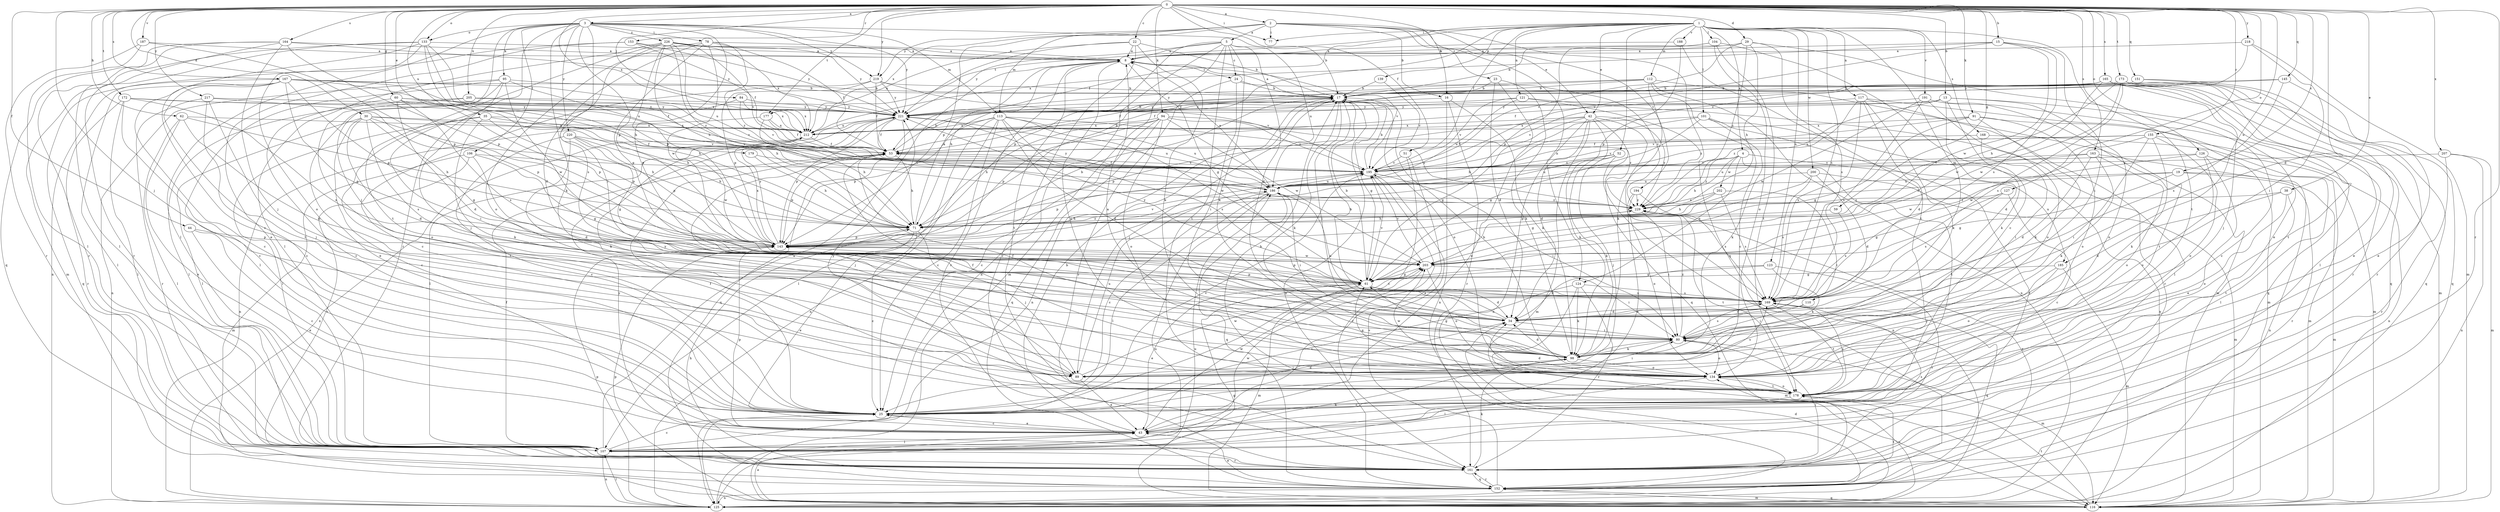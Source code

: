 strict digraph  {
0;
1;
2;
3;
4;
5;
8;
13;
15;
16;
17;
19;
22;
23;
24;
25;
29;
30;
34;
35;
38;
42;
43;
44;
51;
52;
53;
59;
60;
61;
62;
71;
77;
78;
80;
84;
89;
91;
94;
95;
98;
101;
104;
106;
107;
110;
112;
113;
116;
117;
121;
123;
124;
125;
126;
127;
133;
134;
139;
143;
145;
151;
152;
153;
155;
161;
163;
164;
165;
167;
168;
169;
172;
173;
177;
178;
179;
185;
186;
187;
188;
191;
194;
195;
200;
202;
203;
205;
207;
212;
217;
218;
219;
220;
221;
226;
229;
0 -> 2  [label=a];
0 -> 3  [label=a];
0 -> 13  [label=b];
0 -> 15  [label=b];
0 -> 16  [label=b];
0 -> 19  [label=c];
0 -> 22  [label=c];
0 -> 29  [label=d];
0 -> 30  [label=d];
0 -> 34  [label=d];
0 -> 35  [label=e];
0 -> 38  [label=e];
0 -> 44  [label=f];
0 -> 51  [label=f];
0 -> 59  [label=g];
0 -> 60  [label=g];
0 -> 62  [label=h];
0 -> 77  [label=i];
0 -> 84  [label=j];
0 -> 89  [label=j];
0 -> 91  [label=k];
0 -> 94  [label=k];
0 -> 126  [label=o];
0 -> 127  [label=o];
0 -> 133  [label=o];
0 -> 145  [label=q];
0 -> 151  [label=q];
0 -> 153  [label=r];
0 -> 155  [label=r];
0 -> 161  [label=r];
0 -> 163  [label=s];
0 -> 164  [label=s];
0 -> 165  [label=s];
0 -> 167  [label=s];
0 -> 172  [label=t];
0 -> 173  [label=t];
0 -> 177  [label=t];
0 -> 179  [label=u];
0 -> 185  [label=u];
0 -> 187  [label=v];
0 -> 205  [label=x];
0 -> 207  [label=x];
0 -> 212  [label=x];
0 -> 217  [label=y];
0 -> 218  [label=y];
0 -> 219  [label=y];
1 -> 4  [label=a];
1 -> 42  [label=e];
1 -> 51  [label=f];
1 -> 52  [label=f];
1 -> 53  [label=f];
1 -> 71  [label=h];
1 -> 77  [label=i];
1 -> 101  [label=l];
1 -> 104  [label=l];
1 -> 110  [label=m];
1 -> 112  [label=m];
1 -> 117  [label=n];
1 -> 121  [label=n];
1 -> 123  [label=n];
1 -> 139  [label=p];
1 -> 168  [label=s];
1 -> 169  [label=s];
1 -> 177  [label=t];
1 -> 178  [label=t];
1 -> 188  [label=v];
1 -> 191  [label=v];
1 -> 200  [label=w];
2 -> 5  [label=a];
2 -> 16  [label=b];
2 -> 23  [label=c];
2 -> 42  [label=e];
2 -> 77  [label=i];
2 -> 113  [label=m];
2 -> 124  [label=n];
2 -> 143  [label=p];
2 -> 152  [label=q];
2 -> 194  [label=v];
2 -> 212  [label=x];
2 -> 219  [label=y];
3 -> 17  [label=b];
3 -> 78  [label=i];
3 -> 80  [label=i];
3 -> 89  [label=j];
3 -> 95  [label=k];
3 -> 98  [label=k];
3 -> 106  [label=l];
3 -> 107  [label=l];
3 -> 113  [label=m];
3 -> 133  [label=o];
3 -> 143  [label=p];
3 -> 161  [label=r];
3 -> 169  [label=s];
3 -> 219  [label=y];
3 -> 220  [label=y];
3 -> 221  [label=y];
3 -> 226  [label=z];
4 -> 71  [label=h];
4 -> 124  [label=n];
4 -> 178  [label=t];
4 -> 185  [label=u];
4 -> 195  [label=v];
4 -> 202  [label=w];
4 -> 229  [label=z];
5 -> 8  [label=a];
5 -> 24  [label=c];
5 -> 34  [label=d];
5 -> 98  [label=k];
5 -> 116  [label=m];
5 -> 125  [label=n];
5 -> 143  [label=p];
5 -> 178  [label=t];
5 -> 186  [label=u];
5 -> 221  [label=y];
8 -> 24  [label=c];
8 -> 61  [label=g];
8 -> 71  [label=h];
8 -> 134  [label=o];
8 -> 161  [label=r];
8 -> 178  [label=t];
8 -> 195  [label=v];
13 -> 25  [label=c];
13 -> 34  [label=d];
13 -> 98  [label=k];
13 -> 134  [label=o];
13 -> 186  [label=u];
13 -> 195  [label=v];
13 -> 221  [label=y];
15 -> 8  [label=a];
15 -> 80  [label=i];
15 -> 169  [label=s];
15 -> 195  [label=v];
15 -> 203  [label=w];
15 -> 212  [label=x];
16 -> 98  [label=k];
16 -> 125  [label=n];
16 -> 161  [label=r];
16 -> 221  [label=y];
17 -> 8  [label=a];
17 -> 61  [label=g];
17 -> 80  [label=i];
17 -> 89  [label=j];
17 -> 98  [label=k];
17 -> 125  [label=n];
17 -> 134  [label=o];
17 -> 221  [label=y];
19 -> 61  [label=g];
19 -> 116  [label=m];
19 -> 161  [label=r];
19 -> 186  [label=u];
19 -> 229  [label=z];
22 -> 8  [label=a];
22 -> 17  [label=b];
22 -> 98  [label=k];
22 -> 161  [label=r];
22 -> 212  [label=x];
22 -> 221  [label=y];
23 -> 17  [label=b];
23 -> 34  [label=d];
23 -> 43  [label=e];
23 -> 98  [label=k];
24 -> 17  [label=b];
24 -> 80  [label=i];
24 -> 161  [label=r];
24 -> 229  [label=z];
25 -> 34  [label=d];
25 -> 43  [label=e];
25 -> 53  [label=f];
25 -> 195  [label=v];
29 -> 8  [label=a];
29 -> 17  [label=b];
29 -> 43  [label=e];
29 -> 71  [label=h];
29 -> 169  [label=s];
29 -> 195  [label=v];
29 -> 229  [label=z];
30 -> 25  [label=c];
30 -> 34  [label=d];
30 -> 61  [label=g];
30 -> 71  [label=h];
30 -> 107  [label=l];
30 -> 169  [label=s];
30 -> 195  [label=v];
30 -> 212  [label=x];
34 -> 17  [label=b];
34 -> 80  [label=i];
34 -> 186  [label=u];
35 -> 98  [label=k];
35 -> 107  [label=l];
35 -> 143  [label=p];
35 -> 178  [label=t];
35 -> 195  [label=v];
35 -> 212  [label=x];
38 -> 34  [label=d];
38 -> 134  [label=o];
38 -> 178  [label=t];
38 -> 229  [label=z];
42 -> 34  [label=d];
42 -> 61  [label=g];
42 -> 98  [label=k];
42 -> 116  [label=m];
42 -> 125  [label=n];
42 -> 143  [label=p];
42 -> 152  [label=q];
42 -> 169  [label=s];
42 -> 212  [label=x];
42 -> 229  [label=z];
43 -> 17  [label=b];
43 -> 25  [label=c];
43 -> 107  [label=l];
43 -> 143  [label=p];
43 -> 203  [label=w];
44 -> 25  [label=c];
44 -> 43  [label=e];
44 -> 143  [label=p];
51 -> 25  [label=c];
51 -> 43  [label=e];
51 -> 195  [label=v];
52 -> 89  [label=j];
52 -> 98  [label=k];
52 -> 125  [label=n];
52 -> 186  [label=u];
52 -> 195  [label=v];
53 -> 17  [label=b];
53 -> 71  [label=h];
53 -> 89  [label=j];
53 -> 143  [label=p];
53 -> 195  [label=v];
59 -> 71  [label=h];
59 -> 169  [label=s];
60 -> 25  [label=c];
60 -> 34  [label=d];
60 -> 143  [label=p];
60 -> 169  [label=s];
60 -> 212  [label=x];
60 -> 221  [label=y];
61 -> 17  [label=b];
61 -> 34  [label=d];
61 -> 43  [label=e];
61 -> 116  [label=m];
61 -> 143  [label=p];
61 -> 169  [label=s];
61 -> 195  [label=v];
61 -> 221  [label=y];
62 -> 34  [label=d];
62 -> 43  [label=e];
62 -> 71  [label=h];
62 -> 107  [label=l];
62 -> 212  [label=x];
71 -> 8  [label=a];
71 -> 25  [label=c];
71 -> 43  [label=e];
71 -> 89  [label=j];
71 -> 143  [label=p];
71 -> 229  [label=z];
78 -> 8  [label=a];
78 -> 34  [label=d];
78 -> 53  [label=f];
78 -> 61  [label=g];
78 -> 134  [label=o];
78 -> 203  [label=w];
78 -> 229  [label=z];
80 -> 98  [label=k];
80 -> 116  [label=m];
80 -> 134  [label=o];
80 -> 169  [label=s];
80 -> 229  [label=z];
84 -> 80  [label=i];
84 -> 195  [label=v];
84 -> 212  [label=x];
84 -> 221  [label=y];
89 -> 43  [label=e];
89 -> 80  [label=i];
89 -> 169  [label=s];
89 -> 186  [label=u];
89 -> 203  [label=w];
89 -> 221  [label=y];
91 -> 61  [label=g];
91 -> 98  [label=k];
91 -> 116  [label=m];
91 -> 134  [label=o];
91 -> 195  [label=v];
91 -> 212  [label=x];
94 -> 25  [label=c];
94 -> 71  [label=h];
94 -> 134  [label=o];
94 -> 143  [label=p];
94 -> 152  [label=q];
94 -> 195  [label=v];
94 -> 203  [label=w];
94 -> 212  [label=x];
94 -> 229  [label=z];
95 -> 17  [label=b];
95 -> 43  [label=e];
95 -> 71  [label=h];
95 -> 89  [label=j];
95 -> 107  [label=l];
95 -> 125  [label=n];
95 -> 203  [label=w];
98 -> 8  [label=a];
98 -> 34  [label=d];
98 -> 53  [label=f];
98 -> 61  [label=g];
98 -> 80  [label=i];
98 -> 89  [label=j];
98 -> 134  [label=o];
101 -> 61  [label=g];
101 -> 71  [label=h];
101 -> 98  [label=k];
101 -> 125  [label=n];
101 -> 161  [label=r];
101 -> 212  [label=x];
104 -> 8  [label=a];
104 -> 25  [label=c];
104 -> 134  [label=o];
104 -> 143  [label=p];
104 -> 178  [label=t];
106 -> 34  [label=d];
106 -> 61  [label=g];
106 -> 116  [label=m];
106 -> 161  [label=r];
106 -> 195  [label=v];
107 -> 8  [label=a];
107 -> 25  [label=c];
107 -> 53  [label=f];
107 -> 98  [label=k];
107 -> 125  [label=n];
107 -> 161  [label=r];
107 -> 169  [label=s];
107 -> 203  [label=w];
110 -> 34  [label=d];
110 -> 80  [label=i];
112 -> 17  [label=b];
112 -> 25  [label=c];
112 -> 53  [label=f];
112 -> 98  [label=k];
112 -> 116  [label=m];
112 -> 125  [label=n];
112 -> 221  [label=y];
113 -> 25  [label=c];
113 -> 34  [label=d];
113 -> 107  [label=l];
113 -> 125  [label=n];
113 -> 143  [label=p];
113 -> 169  [label=s];
113 -> 186  [label=u];
113 -> 203  [label=w];
113 -> 212  [label=x];
113 -> 229  [label=z];
116 -> 43  [label=e];
116 -> 143  [label=p];
116 -> 152  [label=q];
116 -> 178  [label=t];
116 -> 186  [label=u];
117 -> 34  [label=d];
117 -> 98  [label=k];
117 -> 107  [label=l];
117 -> 116  [label=m];
117 -> 169  [label=s];
117 -> 221  [label=y];
117 -> 229  [label=z];
121 -> 161  [label=r];
121 -> 186  [label=u];
121 -> 195  [label=v];
121 -> 221  [label=y];
121 -> 229  [label=z];
123 -> 34  [label=d];
123 -> 61  [label=g];
123 -> 98  [label=k];
123 -> 161  [label=r];
124 -> 25  [label=c];
124 -> 98  [label=k];
124 -> 116  [label=m];
124 -> 161  [label=r];
124 -> 169  [label=s];
125 -> 34  [label=d];
125 -> 61  [label=g];
125 -> 107  [label=l];
125 -> 134  [label=o];
125 -> 143  [label=p];
125 -> 186  [label=u];
125 -> 212  [label=x];
126 -> 43  [label=e];
126 -> 107  [label=l];
126 -> 134  [label=o];
126 -> 195  [label=v];
126 -> 203  [label=w];
127 -> 25  [label=c];
127 -> 61  [label=g];
127 -> 169  [label=s];
127 -> 229  [label=z];
133 -> 8  [label=a];
133 -> 25  [label=c];
133 -> 71  [label=h];
133 -> 116  [label=m];
133 -> 134  [label=o];
133 -> 161  [label=r];
133 -> 186  [label=u];
133 -> 195  [label=v];
134 -> 17  [label=b];
134 -> 53  [label=f];
134 -> 61  [label=g];
134 -> 107  [label=l];
134 -> 178  [label=t];
134 -> 203  [label=w];
139 -> 17  [label=b];
139 -> 195  [label=v];
143 -> 17  [label=b];
143 -> 195  [label=v];
143 -> 203  [label=w];
143 -> 212  [label=x];
143 -> 221  [label=y];
145 -> 17  [label=b];
145 -> 43  [label=e];
145 -> 169  [label=s];
145 -> 212  [label=x];
151 -> 17  [label=b];
151 -> 43  [label=e];
151 -> 53  [label=f];
151 -> 152  [label=q];
152 -> 17  [label=b];
152 -> 43  [label=e];
152 -> 71  [label=h];
152 -> 116  [label=m];
152 -> 125  [label=n];
152 -> 161  [label=r];
152 -> 178  [label=t];
152 -> 195  [label=v];
152 -> 229  [label=z];
153 -> 8  [label=a];
153 -> 43  [label=e];
153 -> 53  [label=f];
153 -> 125  [label=n];
153 -> 221  [label=y];
155 -> 53  [label=f];
155 -> 80  [label=i];
155 -> 98  [label=k];
155 -> 125  [label=n];
155 -> 134  [label=o];
155 -> 195  [label=v];
155 -> 203  [label=w];
161 -> 80  [label=i];
161 -> 98  [label=k];
161 -> 152  [label=q];
161 -> 221  [label=y];
163 -> 34  [label=d];
163 -> 98  [label=k];
163 -> 125  [label=n];
163 -> 134  [label=o];
163 -> 186  [label=u];
163 -> 195  [label=v];
164 -> 8  [label=a];
164 -> 89  [label=j];
164 -> 107  [label=l];
164 -> 143  [label=p];
164 -> 152  [label=q];
164 -> 161  [label=r];
164 -> 221  [label=y];
165 -> 17  [label=b];
165 -> 53  [label=f];
165 -> 89  [label=j];
165 -> 116  [label=m];
165 -> 152  [label=q];
165 -> 161  [label=r];
165 -> 178  [label=t];
165 -> 203  [label=w];
165 -> 221  [label=y];
167 -> 17  [label=b];
167 -> 25  [label=c];
167 -> 53  [label=f];
167 -> 61  [label=g];
167 -> 71  [label=h];
167 -> 107  [label=l];
167 -> 143  [label=p];
167 -> 152  [label=q];
167 -> 178  [label=t];
167 -> 212  [label=x];
168 -> 53  [label=f];
168 -> 80  [label=i];
168 -> 116  [label=m];
169 -> 34  [label=d];
169 -> 143  [label=p];
169 -> 152  [label=q];
169 -> 178  [label=t];
172 -> 25  [label=c];
172 -> 71  [label=h];
172 -> 107  [label=l];
172 -> 161  [label=r];
172 -> 169  [label=s];
172 -> 221  [label=y];
173 -> 17  [label=b];
173 -> 71  [label=h];
173 -> 107  [label=l];
173 -> 152  [label=q];
173 -> 161  [label=r];
173 -> 169  [label=s];
173 -> 203  [label=w];
177 -> 53  [label=f];
177 -> 71  [label=h];
177 -> 125  [label=n];
177 -> 212  [label=x];
178 -> 17  [label=b];
178 -> 25  [label=c];
178 -> 34  [label=d];
178 -> 134  [label=o];
178 -> 169  [label=s];
178 -> 221  [label=y];
179 -> 71  [label=h];
179 -> 195  [label=v];
185 -> 61  [label=g];
185 -> 89  [label=j];
185 -> 116  [label=m];
185 -> 134  [label=o];
186 -> 8  [label=a];
186 -> 25  [label=c];
186 -> 80  [label=i];
186 -> 107  [label=l];
186 -> 152  [label=q];
186 -> 221  [label=y];
186 -> 229  [label=z];
187 -> 8  [label=a];
187 -> 107  [label=l];
187 -> 143  [label=p];
187 -> 161  [label=r];
188 -> 8  [label=a];
188 -> 143  [label=p];
188 -> 178  [label=t];
191 -> 134  [label=o];
191 -> 152  [label=q];
191 -> 169  [label=s];
191 -> 178  [label=t];
191 -> 203  [label=w];
191 -> 221  [label=y];
194 -> 43  [label=e];
194 -> 134  [label=o];
194 -> 169  [label=s];
194 -> 229  [label=z];
195 -> 17  [label=b];
195 -> 53  [label=f];
195 -> 80  [label=i];
195 -> 143  [label=p];
195 -> 161  [label=r];
195 -> 186  [label=u];
200 -> 34  [label=d];
200 -> 61  [label=g];
200 -> 116  [label=m];
200 -> 169  [label=s];
200 -> 186  [label=u];
202 -> 71  [label=h];
202 -> 80  [label=i];
202 -> 143  [label=p];
202 -> 169  [label=s];
202 -> 229  [label=z];
203 -> 61  [label=g];
203 -> 80  [label=i];
203 -> 134  [label=o];
203 -> 195  [label=v];
205 -> 107  [label=l];
205 -> 134  [label=o];
205 -> 195  [label=v];
205 -> 221  [label=y];
207 -> 116  [label=m];
207 -> 125  [label=n];
207 -> 161  [label=r];
207 -> 195  [label=v];
212 -> 53  [label=f];
212 -> 203  [label=w];
217 -> 25  [label=c];
217 -> 89  [label=j];
217 -> 143  [label=p];
217 -> 161  [label=r];
217 -> 221  [label=y];
218 -> 8  [label=a];
218 -> 80  [label=i];
218 -> 116  [label=m];
218 -> 195  [label=v];
219 -> 17  [label=b];
219 -> 25  [label=c];
219 -> 53  [label=f];
219 -> 143  [label=p];
219 -> 195  [label=v];
219 -> 221  [label=y];
220 -> 25  [label=c];
220 -> 53  [label=f];
220 -> 61  [label=g];
220 -> 71  [label=h];
220 -> 98  [label=k];
220 -> 143  [label=p];
221 -> 17  [label=b];
221 -> 53  [label=f];
221 -> 107  [label=l];
221 -> 143  [label=p];
221 -> 152  [label=q];
221 -> 186  [label=u];
221 -> 212  [label=x];
226 -> 8  [label=a];
226 -> 71  [label=h];
226 -> 107  [label=l];
226 -> 143  [label=p];
226 -> 169  [label=s];
226 -> 178  [label=t];
226 -> 186  [label=u];
226 -> 195  [label=v];
226 -> 212  [label=x];
226 -> 221  [label=y];
226 -> 229  [label=z];
229 -> 71  [label=h];
229 -> 80  [label=i];
229 -> 178  [label=t];
}
